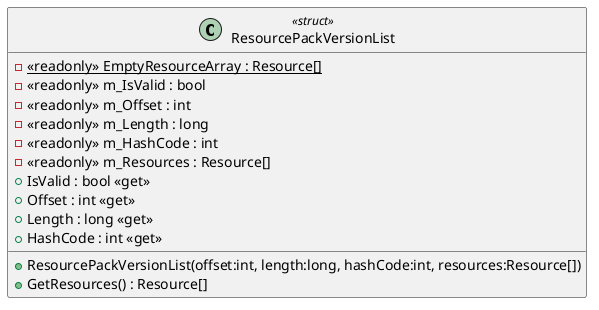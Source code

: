 @startuml
class ResourcePackVersionList <<struct>> {
    - {static} <<readonly>> EmptyResourceArray : Resource[]
    - <<readonly>> m_IsValid : bool
    - <<readonly>> m_Offset : int
    - <<readonly>> m_Length : long
    - <<readonly>> m_HashCode : int
    - <<readonly>> m_Resources : Resource[]
    + ResourcePackVersionList(offset:int, length:long, hashCode:int, resources:Resource[])
    + IsValid : bool <<get>>
    + Offset : int <<get>>
    + Length : long <<get>>
    + HashCode : int <<get>>
    + GetResources() : Resource[]
}
@enduml
